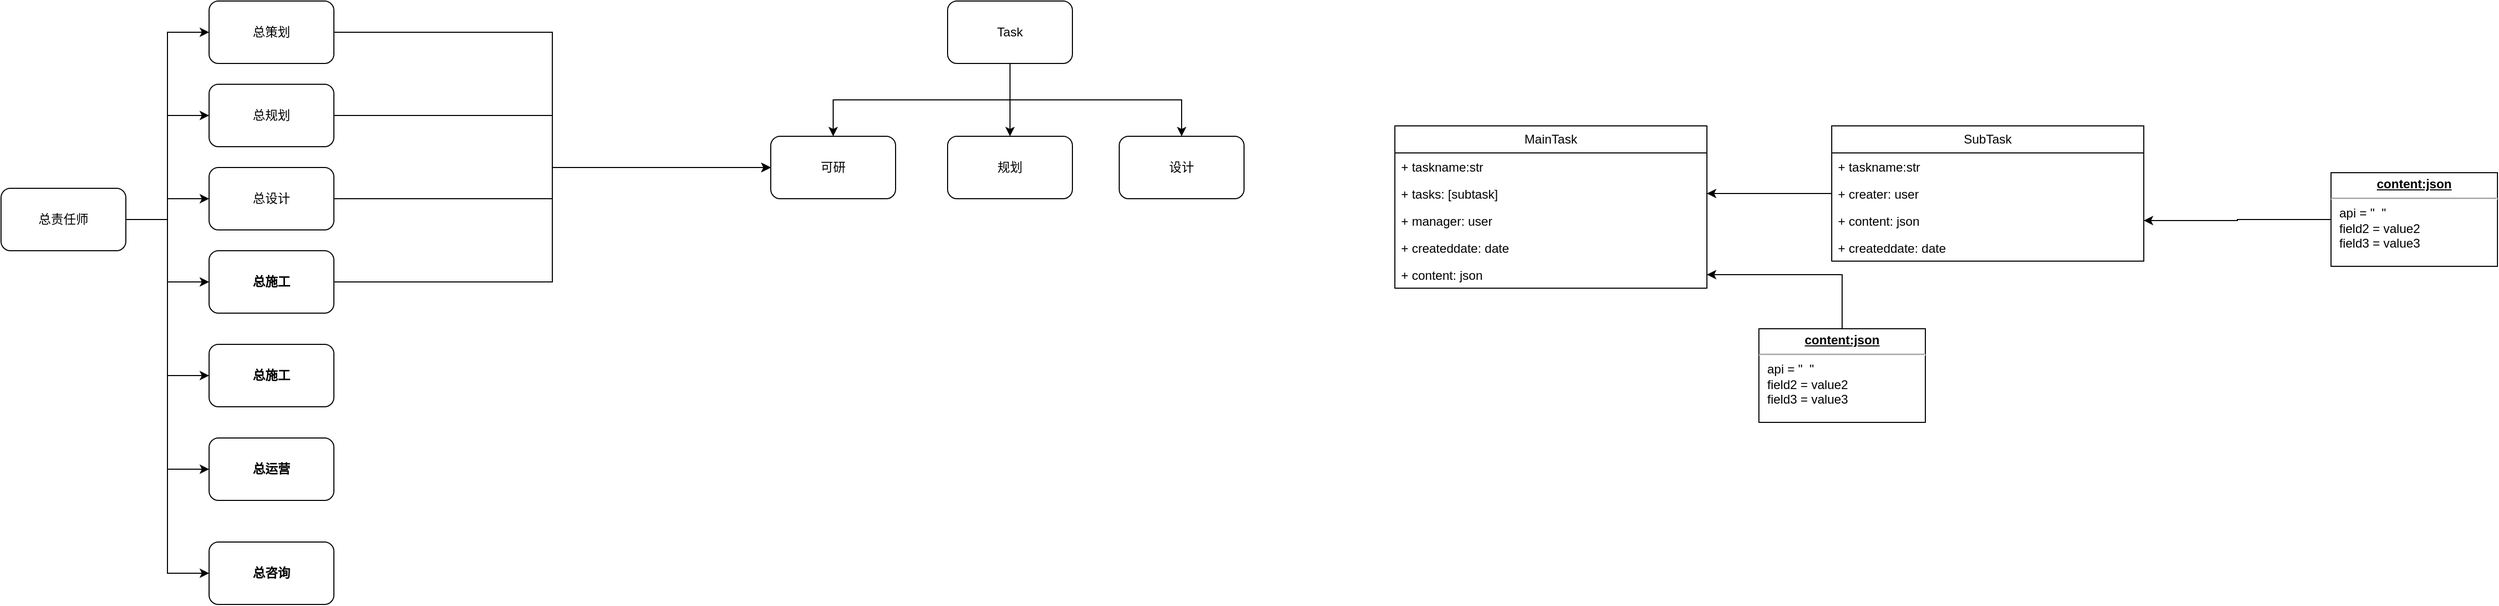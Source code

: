 <mxfile version="21.2.2" type="github">
  <diagram name="Page-1" id="kg5Vm6Oi2As0jij2HQP2">
    <mxGraphModel dx="1347" dy="792" grid="1" gridSize="10" guides="1" tooltips="1" connect="1" arrows="1" fold="1" page="1" pageScale="1" pageWidth="850" pageHeight="1100" math="0" shadow="0">
      <root>
        <mxCell id="0" />
        <mxCell id="1" parent="0" />
        <mxCell id="bjH7fD4pgpkKv8-tsCGC-4" style="edgeStyle=orthogonalEdgeStyle;rounded=0;orthogonalLoop=1;jettySize=auto;html=1;entryX=0;entryY=0.5;entryDx=0;entryDy=0;" parent="1" source="bjH7fD4pgpkKv8-tsCGC-1" target="bjH7fD4pgpkKv8-tsCGC-2" edge="1">
          <mxGeometry relative="1" as="geometry" />
        </mxCell>
        <mxCell id="bjH7fD4pgpkKv8-tsCGC-6" style="edgeStyle=orthogonalEdgeStyle;rounded=0;orthogonalLoop=1;jettySize=auto;html=1;" parent="1" source="bjH7fD4pgpkKv8-tsCGC-1" target="bjH7fD4pgpkKv8-tsCGC-5" edge="1">
          <mxGeometry relative="1" as="geometry" />
        </mxCell>
        <mxCell id="bjH7fD4pgpkKv8-tsCGC-8" style="edgeStyle=orthogonalEdgeStyle;rounded=0;orthogonalLoop=1;jettySize=auto;html=1;entryX=0;entryY=0.5;entryDx=0;entryDy=0;" parent="1" source="bjH7fD4pgpkKv8-tsCGC-1" target="bjH7fD4pgpkKv8-tsCGC-7" edge="1">
          <mxGeometry relative="1" as="geometry" />
        </mxCell>
        <mxCell id="bjH7fD4pgpkKv8-tsCGC-10" style="edgeStyle=orthogonalEdgeStyle;rounded=0;orthogonalLoop=1;jettySize=auto;html=1;entryX=0;entryY=0.5;entryDx=0;entryDy=0;" parent="1" source="bjH7fD4pgpkKv8-tsCGC-1" target="bjH7fD4pgpkKv8-tsCGC-9" edge="1">
          <mxGeometry relative="1" as="geometry" />
        </mxCell>
        <mxCell id="bjH7fD4pgpkKv8-tsCGC-12" style="edgeStyle=orthogonalEdgeStyle;rounded=0;orthogonalLoop=1;jettySize=auto;html=1;entryX=0;entryY=0.5;entryDx=0;entryDy=0;" parent="1" source="bjH7fD4pgpkKv8-tsCGC-1" target="bjH7fD4pgpkKv8-tsCGC-11" edge="1">
          <mxGeometry relative="1" as="geometry" />
        </mxCell>
        <mxCell id="bjH7fD4pgpkKv8-tsCGC-14" style="edgeStyle=orthogonalEdgeStyle;rounded=0;orthogonalLoop=1;jettySize=auto;html=1;entryX=0;entryY=0.5;entryDx=0;entryDy=0;" parent="1" source="bjH7fD4pgpkKv8-tsCGC-1" target="bjH7fD4pgpkKv8-tsCGC-13" edge="1">
          <mxGeometry relative="1" as="geometry" />
        </mxCell>
        <mxCell id="bjH7fD4pgpkKv8-tsCGC-16" style="edgeStyle=orthogonalEdgeStyle;rounded=0;orthogonalLoop=1;jettySize=auto;html=1;entryX=0;entryY=0.5;entryDx=0;entryDy=0;" parent="1" source="bjH7fD4pgpkKv8-tsCGC-1" target="bjH7fD4pgpkKv8-tsCGC-15" edge="1">
          <mxGeometry relative="1" as="geometry" />
        </mxCell>
        <mxCell id="bjH7fD4pgpkKv8-tsCGC-1" value="总责任师" style="rounded=1;whiteSpace=wrap;html=1;" parent="1" vertex="1">
          <mxGeometry x="80" y="220" width="120" height="60" as="geometry" />
        </mxCell>
        <mxCell id="bjH7fD4pgpkKv8-tsCGC-25" style="edgeStyle=orthogonalEdgeStyle;rounded=0;orthogonalLoop=1;jettySize=auto;html=1;" parent="1" source="bjH7fD4pgpkKv8-tsCGC-2" target="bjH7fD4pgpkKv8-tsCGC-20" edge="1">
          <mxGeometry relative="1" as="geometry" />
        </mxCell>
        <mxCell id="bjH7fD4pgpkKv8-tsCGC-2" value="总规划" style="rounded=1;whiteSpace=wrap;html=1;" parent="1" vertex="1">
          <mxGeometry x="280" y="120" width="120" height="60" as="geometry" />
        </mxCell>
        <mxCell id="bjH7fD4pgpkKv8-tsCGC-26" style="edgeStyle=orthogonalEdgeStyle;rounded=0;orthogonalLoop=1;jettySize=auto;html=1;entryX=0;entryY=0.5;entryDx=0;entryDy=0;" parent="1" source="bjH7fD4pgpkKv8-tsCGC-5" target="bjH7fD4pgpkKv8-tsCGC-20" edge="1">
          <mxGeometry relative="1" as="geometry" />
        </mxCell>
        <mxCell id="bjH7fD4pgpkKv8-tsCGC-5" value="总设计" style="rounded=1;whiteSpace=wrap;html=1;" parent="1" vertex="1">
          <mxGeometry x="280" y="200" width="120" height="60" as="geometry" />
        </mxCell>
        <mxCell id="bjH7fD4pgpkKv8-tsCGC-27" style="edgeStyle=orthogonalEdgeStyle;rounded=0;orthogonalLoop=1;jettySize=auto;html=1;entryX=0;entryY=0.5;entryDx=0;entryDy=0;" parent="1" source="bjH7fD4pgpkKv8-tsCGC-7" target="bjH7fD4pgpkKv8-tsCGC-20" edge="1">
          <mxGeometry relative="1" as="geometry" />
        </mxCell>
        <mxCell id="bjH7fD4pgpkKv8-tsCGC-7" value="总施工" style="rounded=1;whiteSpace=wrap;html=1;fontStyle=1" parent="1" vertex="1">
          <mxGeometry x="280" y="280" width="120" height="60" as="geometry" />
        </mxCell>
        <mxCell id="bjH7fD4pgpkKv8-tsCGC-9" value="总施工" style="rounded=1;whiteSpace=wrap;html=1;fontStyle=1" parent="1" vertex="1">
          <mxGeometry x="280" y="370" width="120" height="60" as="geometry" />
        </mxCell>
        <mxCell id="bjH7fD4pgpkKv8-tsCGC-24" style="edgeStyle=orthogonalEdgeStyle;rounded=0;orthogonalLoop=1;jettySize=auto;html=1;entryX=0;entryY=0.5;entryDx=0;entryDy=0;" parent="1" source="bjH7fD4pgpkKv8-tsCGC-11" target="bjH7fD4pgpkKv8-tsCGC-20" edge="1">
          <mxGeometry relative="1" as="geometry" />
        </mxCell>
        <mxCell id="bjH7fD4pgpkKv8-tsCGC-11" value="总策划" style="rounded=1;whiteSpace=wrap;html=1;" parent="1" vertex="1">
          <mxGeometry x="280" y="40" width="120" height="60" as="geometry" />
        </mxCell>
        <mxCell id="bjH7fD4pgpkKv8-tsCGC-13" value="总运营" style="rounded=1;whiteSpace=wrap;html=1;fontStyle=1" parent="1" vertex="1">
          <mxGeometry x="280" y="460" width="120" height="60" as="geometry" />
        </mxCell>
        <mxCell id="bjH7fD4pgpkKv8-tsCGC-15" value="总咨询" style="rounded=1;whiteSpace=wrap;html=1;fontStyle=1" parent="1" vertex="1">
          <mxGeometry x="280" y="560" width="120" height="60" as="geometry" />
        </mxCell>
        <mxCell id="bjH7fD4pgpkKv8-tsCGC-21" style="edgeStyle=orthogonalEdgeStyle;rounded=0;orthogonalLoop=1;jettySize=auto;html=1;exitX=0.5;exitY=1;exitDx=0;exitDy=0;" parent="1" source="bjH7fD4pgpkKv8-tsCGC-19" target="bjH7fD4pgpkKv8-tsCGC-20" edge="1">
          <mxGeometry relative="1" as="geometry" />
        </mxCell>
        <mxCell id="bjH7fD4pgpkKv8-tsCGC-23" style="edgeStyle=orthogonalEdgeStyle;rounded=0;orthogonalLoop=1;jettySize=auto;html=1;exitX=0.5;exitY=1;exitDx=0;exitDy=0;" parent="1" source="bjH7fD4pgpkKv8-tsCGC-19" target="bjH7fD4pgpkKv8-tsCGC-22" edge="1">
          <mxGeometry relative="1" as="geometry" />
        </mxCell>
        <mxCell id="bjH7fD4pgpkKv8-tsCGC-29" style="edgeStyle=orthogonalEdgeStyle;rounded=0;orthogonalLoop=1;jettySize=auto;html=1;" parent="1" source="bjH7fD4pgpkKv8-tsCGC-19" target="bjH7fD4pgpkKv8-tsCGC-28" edge="1">
          <mxGeometry relative="1" as="geometry" />
        </mxCell>
        <mxCell id="bjH7fD4pgpkKv8-tsCGC-19" value="&lt;div&gt;Task&lt;/div&gt;" style="rounded=1;whiteSpace=wrap;html=1;" parent="1" vertex="1">
          <mxGeometry x="990" y="40" width="120" height="60" as="geometry" />
        </mxCell>
        <mxCell id="bjH7fD4pgpkKv8-tsCGC-20" value="可研" style="rounded=1;whiteSpace=wrap;html=1;" parent="1" vertex="1">
          <mxGeometry x="820" y="170" width="120" height="60" as="geometry" />
        </mxCell>
        <mxCell id="bjH7fD4pgpkKv8-tsCGC-22" value="设计" style="rounded=1;whiteSpace=wrap;html=1;" parent="1" vertex="1">
          <mxGeometry x="1155" y="170" width="120" height="60" as="geometry" />
        </mxCell>
        <mxCell id="bjH7fD4pgpkKv8-tsCGC-28" value="规划" style="rounded=1;whiteSpace=wrap;html=1;" parent="1" vertex="1">
          <mxGeometry x="990" y="170" width="120" height="60" as="geometry" />
        </mxCell>
        <mxCell id="bjH7fD4pgpkKv8-tsCGC-30" value="MainTask" style="swimlane;fontStyle=0;childLayout=stackLayout;horizontal=1;startSize=26;fillColor=none;horizontalStack=0;resizeParent=1;resizeParentMax=0;resizeLast=0;collapsible=1;marginBottom=0;whiteSpace=wrap;html=1;" parent="1" vertex="1">
          <mxGeometry x="1420" y="160" width="300" height="156" as="geometry" />
        </mxCell>
        <mxCell id="bjH7fD4pgpkKv8-tsCGC-31" value="+ taskname:str " style="text;strokeColor=none;fillColor=none;align=left;verticalAlign=top;spacingLeft=4;spacingRight=4;overflow=hidden;rotatable=0;points=[[0,0.5],[1,0.5]];portConstraint=eastwest;whiteSpace=wrap;html=1;" parent="bjH7fD4pgpkKv8-tsCGC-30" vertex="1">
          <mxGeometry y="26" width="300" height="26" as="geometry" />
        </mxCell>
        <mxCell id="bjH7fD4pgpkKv8-tsCGC-32" value="+ tasks: [subtask]" style="text;strokeColor=none;fillColor=none;align=left;verticalAlign=top;spacingLeft=4;spacingRight=4;overflow=hidden;rotatable=0;points=[[0,0.5],[1,0.5]];portConstraint=eastwest;whiteSpace=wrap;html=1;" parent="bjH7fD4pgpkKv8-tsCGC-30" vertex="1">
          <mxGeometry y="52" width="300" height="26" as="geometry" />
        </mxCell>
        <mxCell id="bjH7fD4pgpkKv8-tsCGC-33" value="+ manager: user" style="text;strokeColor=none;fillColor=none;align=left;verticalAlign=top;spacingLeft=4;spacingRight=4;overflow=hidden;rotatable=0;points=[[0,0.5],[1,0.5]];portConstraint=eastwest;whiteSpace=wrap;html=1;" parent="bjH7fD4pgpkKv8-tsCGC-30" vertex="1">
          <mxGeometry y="78" width="300" height="26" as="geometry" />
        </mxCell>
        <mxCell id="bjH7fD4pgpkKv8-tsCGC-34" value="+ createddate: date" style="text;strokeColor=none;fillColor=none;align=left;verticalAlign=top;spacingLeft=4;spacingRight=4;overflow=hidden;rotatable=0;points=[[0,0.5],[1,0.5]];portConstraint=eastwest;whiteSpace=wrap;html=1;" parent="bjH7fD4pgpkKv8-tsCGC-30" vertex="1">
          <mxGeometry y="104" width="300" height="26" as="geometry" />
        </mxCell>
        <mxCell id="P-U0Wpn6DT08h_m5SRkQ-1" value="+ content: json" style="text;strokeColor=none;fillColor=none;align=left;verticalAlign=top;spacingLeft=4;spacingRight=4;overflow=hidden;rotatable=0;points=[[0,0.5],[1,0.5]];portConstraint=eastwest;whiteSpace=wrap;html=1;" vertex="1" parent="bjH7fD4pgpkKv8-tsCGC-30">
          <mxGeometry y="130" width="300" height="26" as="geometry" />
        </mxCell>
        <mxCell id="bjH7fD4pgpkKv8-tsCGC-51" style="edgeStyle=orthogonalEdgeStyle;rounded=0;orthogonalLoop=1;jettySize=auto;html=1;entryX=1;entryY=0.5;entryDx=0;entryDy=0;" parent="1" source="bjH7fD4pgpkKv8-tsCGC-35" target="bjH7fD4pgpkKv8-tsCGC-32" edge="1">
          <mxGeometry relative="1" as="geometry">
            <mxPoint x="1750" y="180" as="targetPoint" />
          </mxGeometry>
        </mxCell>
        <mxCell id="bjH7fD4pgpkKv8-tsCGC-35" value="SubTask" style="swimlane;fontStyle=0;childLayout=stackLayout;horizontal=1;startSize=26;fillColor=none;horizontalStack=0;resizeParent=1;resizeParentMax=0;resizeLast=0;collapsible=1;marginBottom=0;whiteSpace=wrap;html=1;" parent="1" vertex="1">
          <mxGeometry x="1840" y="160" width="300" height="130" as="geometry" />
        </mxCell>
        <mxCell id="bjH7fD4pgpkKv8-tsCGC-36" value="+ taskname:str " style="text;strokeColor=none;fillColor=none;align=left;verticalAlign=top;spacingLeft=4;spacingRight=4;overflow=hidden;rotatable=0;points=[[0,0.5],[1,0.5]];portConstraint=eastwest;whiteSpace=wrap;html=1;" parent="bjH7fD4pgpkKv8-tsCGC-35" vertex="1">
          <mxGeometry y="26" width="300" height="26" as="geometry" />
        </mxCell>
        <mxCell id="bjH7fD4pgpkKv8-tsCGC-37" value="+ creater: user" style="text;strokeColor=none;fillColor=none;align=left;verticalAlign=top;spacingLeft=4;spacingRight=4;overflow=hidden;rotatable=0;points=[[0,0.5],[1,0.5]];portConstraint=eastwest;whiteSpace=wrap;html=1;" parent="bjH7fD4pgpkKv8-tsCGC-35" vertex="1">
          <mxGeometry y="52" width="300" height="26" as="geometry" />
        </mxCell>
        <mxCell id="bjH7fD4pgpkKv8-tsCGC-38" value="+ content: json" style="text;strokeColor=none;fillColor=none;align=left;verticalAlign=top;spacingLeft=4;spacingRight=4;overflow=hidden;rotatable=0;points=[[0,0.5],[1,0.5]];portConstraint=eastwest;whiteSpace=wrap;html=1;" parent="bjH7fD4pgpkKv8-tsCGC-35" vertex="1">
          <mxGeometry y="78" width="300" height="26" as="geometry" />
        </mxCell>
        <mxCell id="bjH7fD4pgpkKv8-tsCGC-39" value="+ createddate: date" style="text;strokeColor=none;fillColor=none;align=left;verticalAlign=top;spacingLeft=4;spacingRight=4;overflow=hidden;rotatable=0;points=[[0,0.5],[1,0.5]];portConstraint=eastwest;whiteSpace=wrap;html=1;" parent="bjH7fD4pgpkKv8-tsCGC-35" vertex="1">
          <mxGeometry y="104" width="300" height="26" as="geometry" />
        </mxCell>
        <mxCell id="bjH7fD4pgpkKv8-tsCGC-50" style="edgeStyle=orthogonalEdgeStyle;rounded=0;orthogonalLoop=1;jettySize=auto;html=1;" parent="1" source="bjH7fD4pgpkKv8-tsCGC-48" target="bjH7fD4pgpkKv8-tsCGC-38" edge="1">
          <mxGeometry relative="1" as="geometry" />
        </mxCell>
        <mxCell id="bjH7fD4pgpkKv8-tsCGC-48" value="&lt;p style=&quot;margin:0px;margin-top:4px;text-align:center;text-decoration:underline;&quot;&gt;&lt;b&gt;content:json&lt;/b&gt;&lt;/p&gt;&lt;hr&gt;&lt;p style=&quot;margin:0px;margin-left:8px;&quot;&gt;api = &quot;&amp;nbsp; &quot;&lt;br&gt;field2 = value2&lt;br&gt;field3 = value3&lt;/p&gt;" style="verticalAlign=top;align=left;overflow=fill;fontSize=12;fontFamily=Helvetica;html=1;whiteSpace=wrap;" parent="1" vertex="1">
          <mxGeometry x="2320" y="205" width="160" height="90" as="geometry" />
        </mxCell>
        <mxCell id="P-U0Wpn6DT08h_m5SRkQ-3" style="edgeStyle=orthogonalEdgeStyle;rounded=0;orthogonalLoop=1;jettySize=auto;html=1;" edge="1" parent="1" source="P-U0Wpn6DT08h_m5SRkQ-2" target="P-U0Wpn6DT08h_m5SRkQ-1">
          <mxGeometry relative="1" as="geometry" />
        </mxCell>
        <mxCell id="P-U0Wpn6DT08h_m5SRkQ-2" value="&lt;p style=&quot;margin:0px;margin-top:4px;text-align:center;text-decoration:underline;&quot;&gt;&lt;b&gt;content:json&lt;/b&gt;&lt;/p&gt;&lt;hr&gt;&lt;p style=&quot;margin:0px;margin-left:8px;&quot;&gt;api = &quot;&amp;nbsp; &quot;&lt;br&gt;field2 = value2&lt;br&gt;field3 = value3&lt;/p&gt;" style="verticalAlign=top;align=left;overflow=fill;fontSize=12;fontFamily=Helvetica;html=1;whiteSpace=wrap;" vertex="1" parent="1">
          <mxGeometry x="1770" y="355" width="160" height="90" as="geometry" />
        </mxCell>
      </root>
    </mxGraphModel>
  </diagram>
</mxfile>
